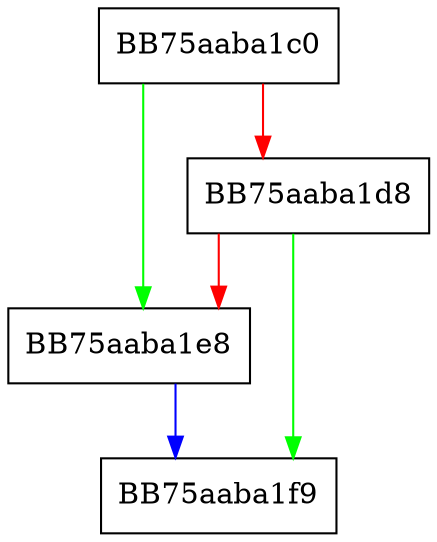 digraph GetBit {
  node [shape="box"];
  graph [splines=ortho];
  BB75aaba1c0 -> BB75aaba1e8 [color="green"];
  BB75aaba1c0 -> BB75aaba1d8 [color="red"];
  BB75aaba1d8 -> BB75aaba1f9 [color="green"];
  BB75aaba1d8 -> BB75aaba1e8 [color="red"];
  BB75aaba1e8 -> BB75aaba1f9 [color="blue"];
}